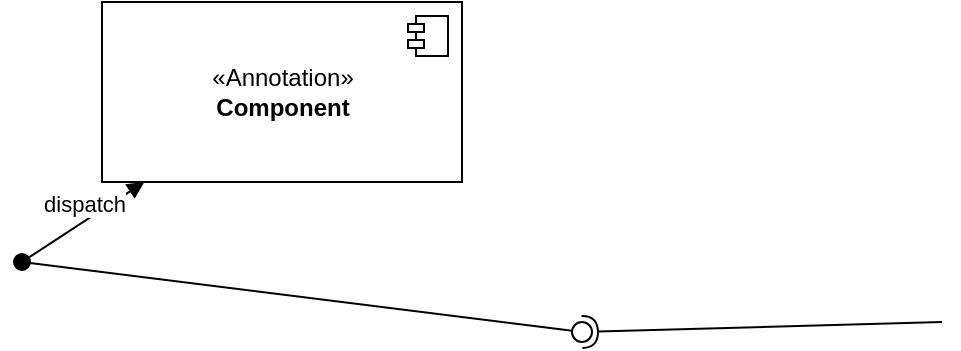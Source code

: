 <mxfile version="14.7.2" type="github"><diagram id="t8xIuxY4-CGZHB-n_OXI" name="Page-1"><mxGraphModel dx="1426" dy="769" grid="1" gridSize="10" guides="1" tooltips="1" connect="1" arrows="1" fold="1" page="1" pageScale="1" pageWidth="827" pageHeight="1169" math="0" shadow="0"><root><mxCell id="0"/><mxCell id="1" parent="0"/><mxCell id="2efNMIH4R60jcocclEiI-19" value="&amp;laquo;Annotation&amp;raquo;&lt;br/&gt;&lt;b&gt;Component&lt;/b&gt;" style="html=1;dropTarget=0;" vertex="1" parent="1"><mxGeometry x="170" y="230" width="180" height="90" as="geometry"/></mxCell><mxCell id="2efNMIH4R60jcocclEiI-20" value="" style="shape=module;jettyWidth=8;jettyHeight=4;" vertex="1" parent="2efNMIH4R60jcocclEiI-19"><mxGeometry x="1" width="20" height="20" relative="1" as="geometry"><mxPoint x="-27" y="7" as="offset"/></mxGeometry></mxCell><mxCell id="2efNMIH4R60jcocclEiI-28" value="" style="rounded=0;orthogonalLoop=1;jettySize=auto;html=1;endArrow=none;endFill=0;" edge="1" target="2efNMIH4R60jcocclEiI-30" parent="1"><mxGeometry relative="1" as="geometry"><mxPoint x="130" y="360" as="sourcePoint"/></mxGeometry></mxCell><mxCell id="2efNMIH4R60jcocclEiI-29" value="" style="rounded=0;orthogonalLoop=1;jettySize=auto;html=1;endArrow=halfCircle;endFill=0;entryX=0.5;entryY=0.5;entryDx=0;entryDy=0;endSize=6;strokeWidth=1;" edge="1" target="2efNMIH4R60jcocclEiI-30" parent="1"><mxGeometry relative="1" as="geometry"><mxPoint x="590" y="390" as="sourcePoint"/></mxGeometry></mxCell><mxCell id="2efNMIH4R60jcocclEiI-30" value="" style="ellipse;whiteSpace=wrap;html=1;fontFamily=Helvetica;fontSize=12;fontColor=#000000;align=center;strokeColor=#000000;fillColor=#ffffff;points=[];aspect=fixed;resizable=0;" vertex="1" parent="1"><mxGeometry x="405" y="390" width="10" height="10" as="geometry"/></mxCell><mxCell id="2efNMIH4R60jcocclEiI-31" value="dispatch" style="html=1;verticalAlign=bottom;startArrow=oval;startFill=1;endArrow=block;startSize=8;" edge="1" parent="1" target="2efNMIH4R60jcocclEiI-19"><mxGeometry width="60" relative="1" as="geometry"><mxPoint x="130" y="360" as="sourcePoint"/><mxPoint x="190" y="360" as="targetPoint"/></mxGeometry></mxCell></root></mxGraphModel></diagram></mxfile>